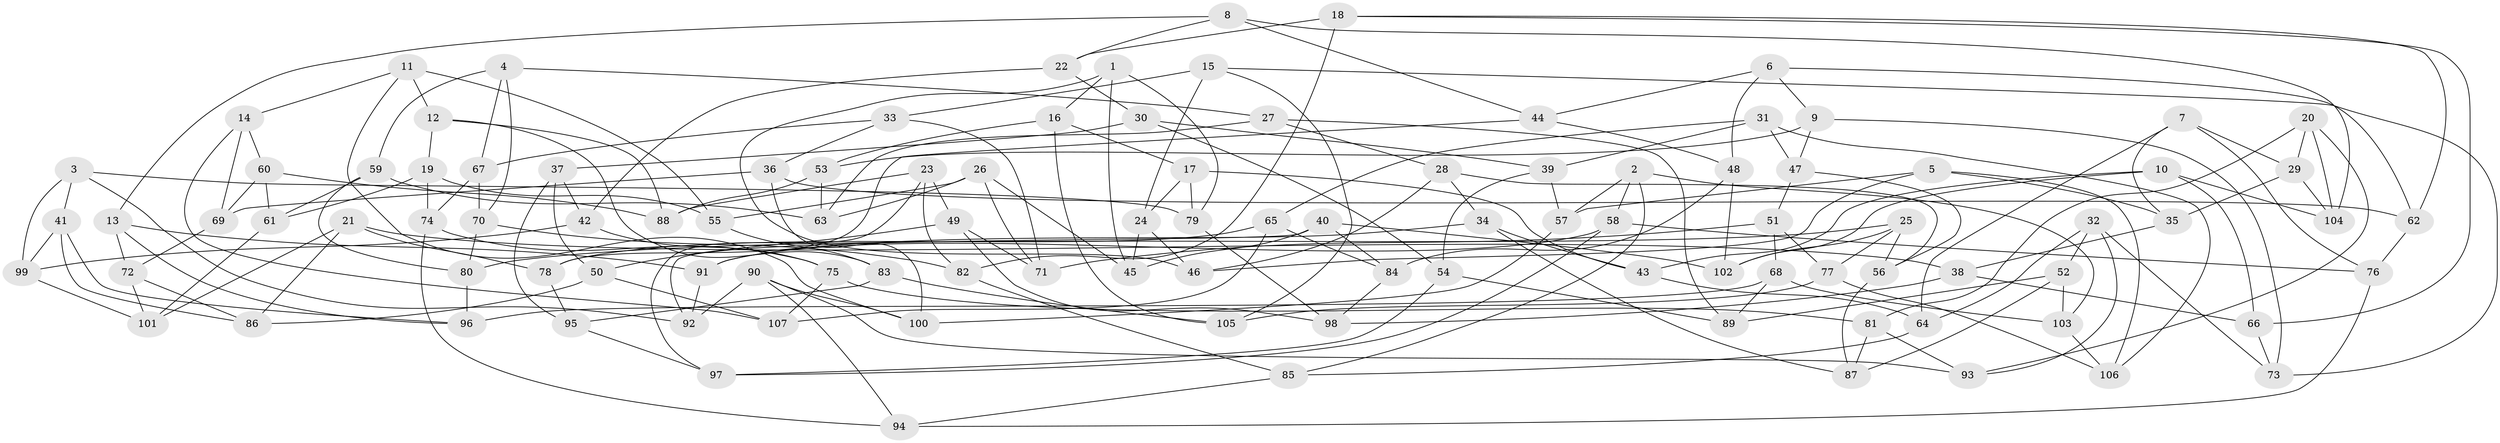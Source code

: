// coarse degree distribution, {5: 0.140625, 2: 0.015625, 4: 0.5625, 7: 0.0625, 3: 0.125, 12: 0.015625, 8: 0.046875, 6: 0.015625, 13: 0.015625}
// Generated by graph-tools (version 1.1) at 2025/01/03/04/25 22:01:09]
// undirected, 107 vertices, 214 edges
graph export_dot {
graph [start="1"]
  node [color=gray90,style=filled];
  1;
  2;
  3;
  4;
  5;
  6;
  7;
  8;
  9;
  10;
  11;
  12;
  13;
  14;
  15;
  16;
  17;
  18;
  19;
  20;
  21;
  22;
  23;
  24;
  25;
  26;
  27;
  28;
  29;
  30;
  31;
  32;
  33;
  34;
  35;
  36;
  37;
  38;
  39;
  40;
  41;
  42;
  43;
  44;
  45;
  46;
  47;
  48;
  49;
  50;
  51;
  52;
  53;
  54;
  55;
  56;
  57;
  58;
  59;
  60;
  61;
  62;
  63;
  64;
  65;
  66;
  67;
  68;
  69;
  70;
  71;
  72;
  73;
  74;
  75;
  76;
  77;
  78;
  79;
  80;
  81;
  82;
  83;
  84;
  85;
  86;
  87;
  88;
  89;
  90;
  91;
  92;
  93;
  94;
  95;
  96;
  97;
  98;
  99;
  100;
  101;
  102;
  103;
  104;
  105;
  106;
  107;
  1 -- 79;
  1 -- 46;
  1 -- 16;
  1 -- 45;
  2 -- 58;
  2 -- 85;
  2 -- 57;
  2 -- 103;
  3 -- 99;
  3 -- 41;
  3 -- 92;
  3 -- 79;
  4 -- 67;
  4 -- 59;
  4 -- 70;
  4 -- 27;
  5 -- 35;
  5 -- 46;
  5 -- 57;
  5 -- 106;
  6 -- 44;
  6 -- 62;
  6 -- 9;
  6 -- 48;
  7 -- 35;
  7 -- 64;
  7 -- 76;
  7 -- 29;
  8 -- 44;
  8 -- 104;
  8 -- 22;
  8 -- 13;
  9 -- 53;
  9 -- 47;
  9 -- 73;
  10 -- 104;
  10 -- 66;
  10 -- 43;
  10 -- 102;
  11 -- 12;
  11 -- 100;
  11 -- 14;
  11 -- 55;
  12 -- 88;
  12 -- 83;
  12 -- 19;
  13 -- 96;
  13 -- 72;
  13 -- 91;
  14 -- 107;
  14 -- 69;
  14 -- 60;
  15 -- 73;
  15 -- 24;
  15 -- 105;
  15 -- 33;
  16 -- 105;
  16 -- 53;
  16 -- 17;
  17 -- 24;
  17 -- 43;
  17 -- 79;
  18 -- 22;
  18 -- 62;
  18 -- 82;
  18 -- 66;
  19 -- 55;
  19 -- 74;
  19 -- 61;
  20 -- 104;
  20 -- 93;
  20 -- 29;
  20 -- 81;
  21 -- 101;
  21 -- 86;
  21 -- 38;
  21 -- 78;
  22 -- 42;
  22 -- 30;
  23 -- 82;
  23 -- 49;
  23 -- 97;
  23 -- 88;
  24 -- 45;
  24 -- 46;
  25 -- 77;
  25 -- 80;
  25 -- 102;
  25 -- 56;
  26 -- 63;
  26 -- 45;
  26 -- 55;
  26 -- 71;
  27 -- 63;
  27 -- 28;
  27 -- 89;
  28 -- 34;
  28 -- 56;
  28 -- 46;
  29 -- 104;
  29 -- 35;
  30 -- 54;
  30 -- 37;
  30 -- 39;
  31 -- 39;
  31 -- 47;
  31 -- 65;
  31 -- 106;
  32 -- 73;
  32 -- 52;
  32 -- 64;
  32 -- 93;
  33 -- 71;
  33 -- 36;
  33 -- 67;
  34 -- 87;
  34 -- 91;
  34 -- 43;
  35 -- 38;
  36 -- 69;
  36 -- 100;
  36 -- 62;
  37 -- 42;
  37 -- 50;
  37 -- 95;
  38 -- 98;
  38 -- 66;
  39 -- 57;
  39 -- 54;
  40 -- 102;
  40 -- 92;
  40 -- 45;
  40 -- 84;
  41 -- 96;
  41 -- 86;
  41 -- 99;
  42 -- 75;
  42 -- 99;
  43 -- 64;
  44 -- 78;
  44 -- 48;
  47 -- 56;
  47 -- 51;
  48 -- 102;
  48 -- 84;
  49 -- 50;
  49 -- 98;
  49 -- 71;
  50 -- 107;
  50 -- 86;
  51 -- 71;
  51 -- 68;
  51 -- 77;
  52 -- 89;
  52 -- 103;
  52 -- 87;
  53 -- 63;
  53 -- 88;
  54 -- 97;
  54 -- 89;
  55 -- 83;
  56 -- 87;
  57 -- 100;
  58 -- 91;
  58 -- 97;
  58 -- 76;
  59 -- 61;
  59 -- 80;
  59 -- 63;
  60 -- 61;
  60 -- 69;
  60 -- 88;
  61 -- 101;
  62 -- 76;
  64 -- 85;
  65 -- 107;
  65 -- 84;
  65 -- 78;
  66 -- 73;
  67 -- 74;
  67 -- 70;
  68 -- 103;
  68 -- 89;
  68 -- 96;
  69 -- 72;
  70 -- 80;
  70 -- 82;
  72 -- 101;
  72 -- 86;
  74 -- 94;
  74 -- 75;
  75 -- 81;
  75 -- 107;
  76 -- 94;
  77 -- 105;
  77 -- 106;
  78 -- 95;
  79 -- 98;
  80 -- 96;
  81 -- 87;
  81 -- 93;
  82 -- 85;
  83 -- 95;
  83 -- 105;
  84 -- 98;
  85 -- 94;
  90 -- 94;
  90 -- 92;
  90 -- 93;
  90 -- 100;
  91 -- 92;
  95 -- 97;
  99 -- 101;
  103 -- 106;
}
